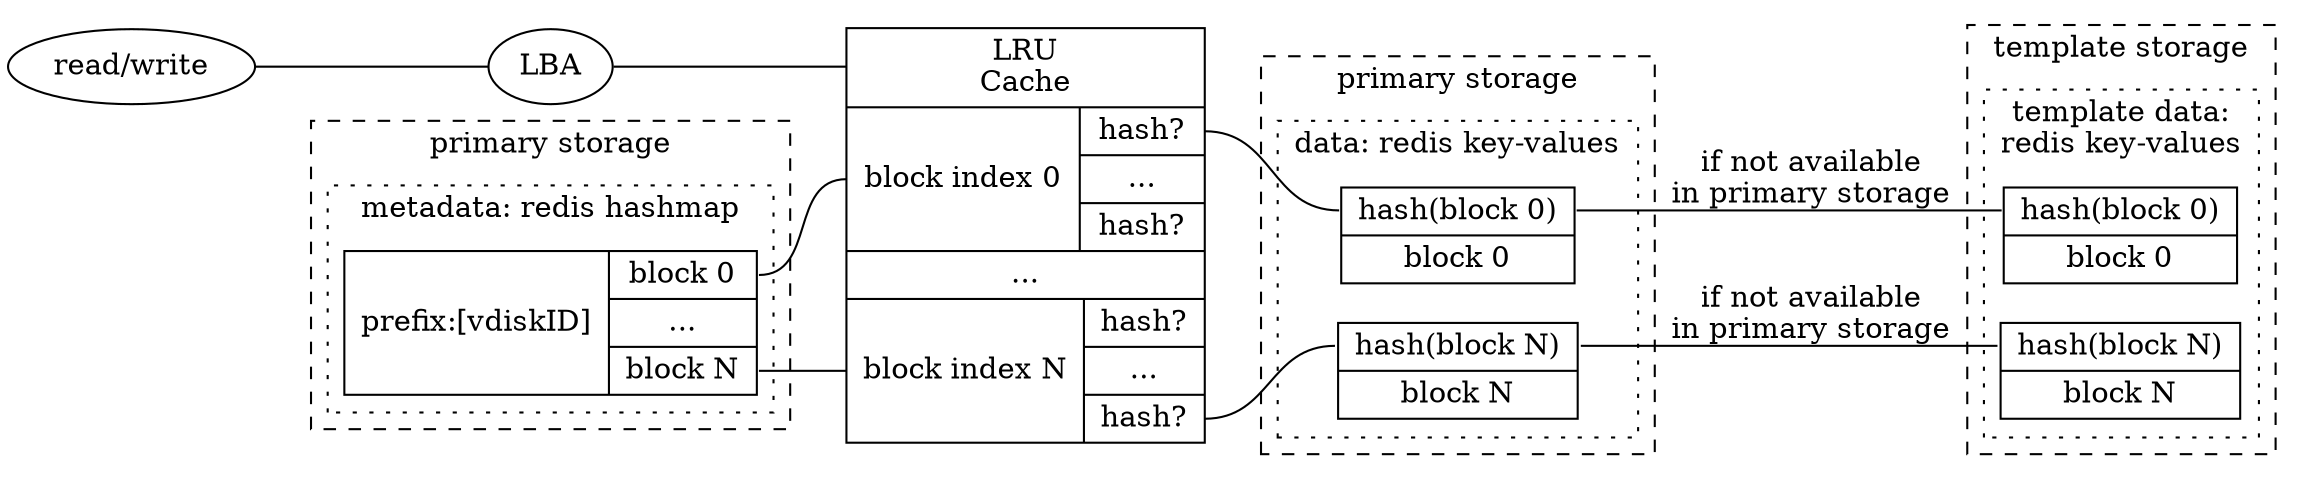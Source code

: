 graph {
    rankdir = "LR"

    subgraph clusterPrimaryMetadataStorage {
        label = "primary storage"
        style = "dashed"

        subgraph clusterMetadata {
            label = "metadata: redis hashmap"
            style = "dotted"

            metadata [
                label = "{ prefix:[vdiskID] |
                    { <b0> block 0 |  ... | <bn> block N } }"
                shape = "record"
            ]
        }
    }

    rw [ label = "read/write" ]

    lba [
        label = "LBA"
        shape = "oval"
    ]

    cache [
        label = "<s> LRU\nCache |
            { <t0> block index 0 |
                { <h00> hash? | ... | <h0n> hash? } }
            | ... |
            { <tn> block index N |
                { <h10> hash? | ... | <h1n> hash? } }
            "
        shape = "record"
    ]

    subgraph clusterPrimaryDataStorage {
        label = "primary storage"
        style = "dashed"
        
        subgraph clusterData {
            label = "data: redis key-values"
            style = "dotted"

            block0 [
                label = "<h> hash(block 0) | block 0"
                shape = "record"
            ]

            block1 [
                label = "<h> hash(block N) | block N"
                shape = "record"
            ]
        }
    }

    rw -- lba
    lba -- cache:s

    metadata:b0 -- cache:t0
    metadata:bn -- cache:tn

    cache:h00 -- block0:h
    cache:h1n -- block1:h

    subgraph clusterTemplateStorage {
        label = "template storage"
        style = "dashed"
        
        subgraph clusterTemplateData {
            label = "template data:\nredis key-values"
            style = "dotted"

            templateBlock0 [
                label = "<h> hash(block 0) | block 0"
                shape = "record"
            ]

            templateBlock1 [
                label = "<h> hash(block N) | block N"
                shape = "record"
            ]
        }
    }

    block0:h -- templateBlock0:h [
        label = "if not available\nin primary storage"
    ]
    block1:h -- templateBlock1:h [
        label = "if not available\nin primary storage"
    ]
}